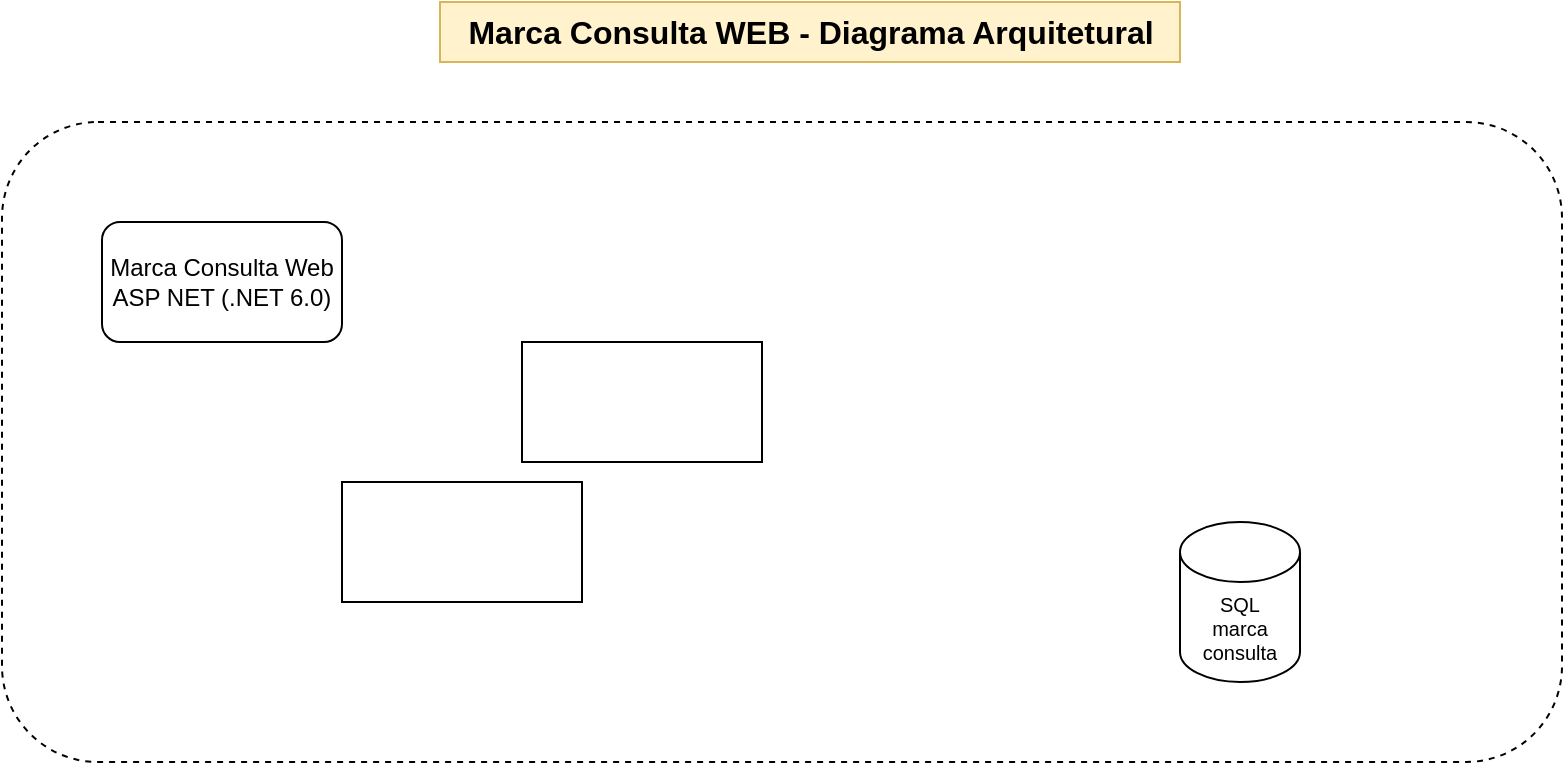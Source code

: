 <mxfile version="21.5.2" type="github">
  <diagram name="Diagrama Arquitetural" id="aAMzj9zbihKL8DvWXRm6">
    <mxGraphModel dx="880" dy="454" grid="1" gridSize="10" guides="1" tooltips="1" connect="1" arrows="1" fold="1" page="1" pageScale="1" pageWidth="827" pageHeight="1169" math="0" shadow="0">
      <root>
        <mxCell id="0" />
        <mxCell id="1" parent="0" />
        <mxCell id="7IHDZGPkIs5PTHG2BPF3-2" value="" style="rounded=1;whiteSpace=wrap;html=1;dashed=1;" vertex="1" parent="1">
          <mxGeometry x="10" y="70" width="780" height="320" as="geometry" />
        </mxCell>
        <mxCell id="7IHDZGPkIs5PTHG2BPF3-1" value="Marca Consulta Web&lt;br&gt;ASP NET (.NET 6.0)" style="rounded=1;whiteSpace=wrap;html=1;" vertex="1" parent="1">
          <mxGeometry x="60" y="120" width="120" height="60" as="geometry" />
        </mxCell>
        <mxCell id="7IHDZGPkIs5PTHG2BPF3-3" value="&lt;b style=&quot;font-size: 16px;&quot;&gt;&lt;font style=&quot;font-size: 16px;&quot;&gt;Marca Consulta WEB - Diagrama Arquitetural&lt;/font&gt;&lt;/b&gt;" style="text;html=1;align=center;verticalAlign=middle;resizable=0;points=[];autosize=1;strokeColor=#d6b656;fillColor=#fff2cc;fontSize=16;" vertex="1" parent="1">
          <mxGeometry x="229" y="10" width="370" height="30" as="geometry" />
        </mxCell>
        <mxCell id="7IHDZGPkIs5PTHG2BPF3-5" value="SQL&lt;br style=&quot;font-size: 10px;&quot;&gt;marca consulta" style="shape=cylinder3;whiteSpace=wrap;html=1;boundedLbl=1;backgroundOutline=1;size=15;fontSize=10;" vertex="1" parent="1">
          <mxGeometry x="599" y="270" width="60" height="80" as="geometry" />
        </mxCell>
        <mxCell id="7IHDZGPkIs5PTHG2BPF3-6" value="" style="rounded=0;whiteSpace=wrap;html=1;" vertex="1" parent="1">
          <mxGeometry x="180" y="250" width="120" height="60" as="geometry" />
        </mxCell>
        <mxCell id="7IHDZGPkIs5PTHG2BPF3-7" value="" style="rounded=0;whiteSpace=wrap;html=1;" vertex="1" parent="1">
          <mxGeometry x="270" y="180" width="120" height="60" as="geometry" />
        </mxCell>
      </root>
    </mxGraphModel>
  </diagram>
</mxfile>
